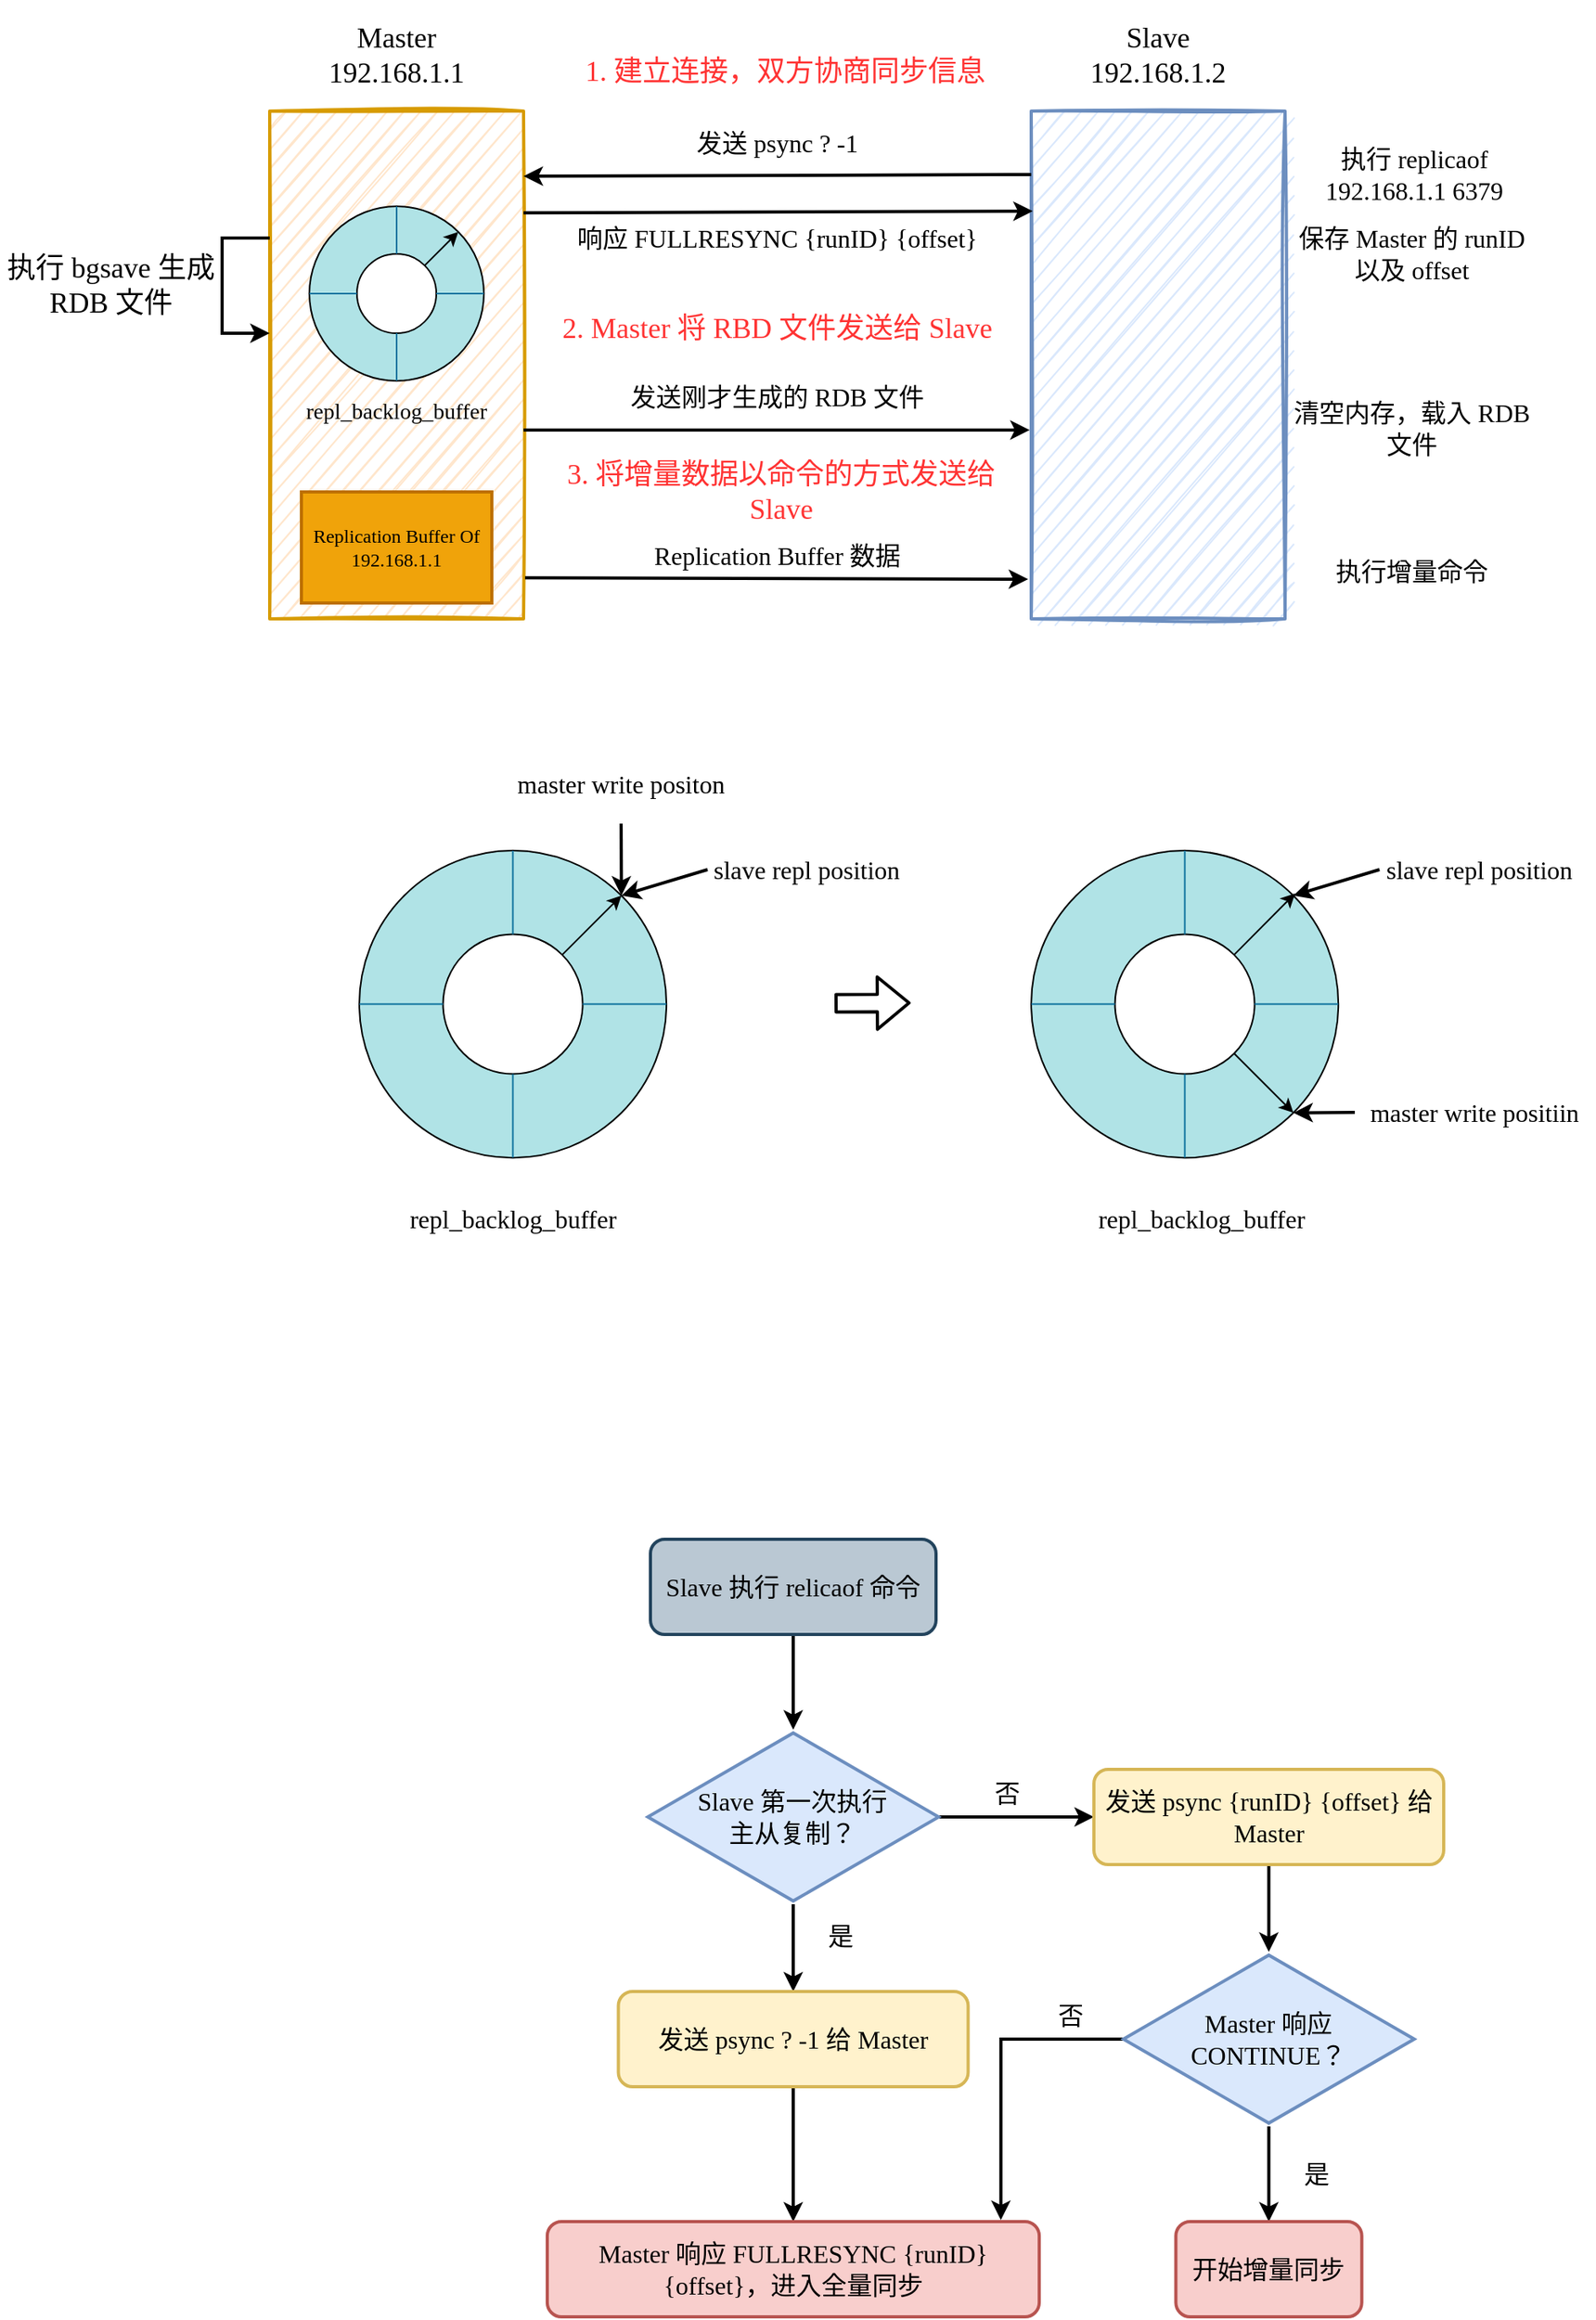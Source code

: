 <mxfile version="14.7.3" type="device"><diagram id="9yijNwmeTPOWz3k-6HV4" name="Page-1"><mxGraphModel dx="1826" dy="714" grid="0" gridSize="10" guides="1" tooltips="1" connect="1" arrows="1" fold="1" page="0" pageScale="1" pageWidth="827" pageHeight="1169" math="0" shadow="0"><root><mxCell id="0"/><mxCell id="1" parent="0"/><mxCell id="l-eCxCZaVUAuDO9uMA3t-1" value="" style="rounded=0;whiteSpace=wrap;html=1;strokeWidth=2;sketch=1;fillColor=#ffe6cc;strokeColor=#d79b00;" parent="1" vertex="1"><mxGeometry x="160" y="280" width="160" height="320" as="geometry"/></mxCell><mxCell id="l-eCxCZaVUAuDO9uMA3t-2" value="Master&lt;br&gt;192.168.1.1" style="text;html=1;strokeColor=none;fillColor=none;align=center;verticalAlign=middle;whiteSpace=wrap;rounded=0;fontSize=18;fontFamily=Comic Sans MS;" parent="1" vertex="1"><mxGeometry x="160" y="210" width="160" height="70" as="geometry"/></mxCell><mxCell id="l-eCxCZaVUAuDO9uMA3t-3" value="" style="rounded=0;whiteSpace=wrap;html=1;strokeWidth=2;sketch=1;fillColor=#dae8fc;strokeColor=#6c8ebf;" parent="1" vertex="1"><mxGeometry x="640" y="280" width="160" height="320" as="geometry"/></mxCell><mxCell id="l-eCxCZaVUAuDO9uMA3t-4" value="Slave&lt;br&gt;192.168.1.2" style="text;html=1;strokeColor=none;fillColor=none;align=center;verticalAlign=middle;whiteSpace=wrap;rounded=0;fontSize=18;fontFamily=Comic Sans MS;" parent="1" vertex="1"><mxGeometry x="640" y="210" width="160" height="70" as="geometry"/></mxCell><mxCell id="l-eCxCZaVUAuDO9uMA3t-5" value="" style="endArrow=classic;html=1;fontFamily=Comic Sans MS;fontSize=18;strokeWidth=2;exitX=0;exitY=0.125;exitDx=0;exitDy=0;exitPerimeter=0;" parent="1" source="l-eCxCZaVUAuDO9uMA3t-3" edge="1"><mxGeometry width="50" height="50" relative="1" as="geometry"><mxPoint x="600" y="321" as="sourcePoint"/><mxPoint x="320" y="321" as="targetPoint"/></mxGeometry></mxCell><mxCell id="l-eCxCZaVUAuDO9uMA3t-6" value="&lt;font color=&quot;#ff3333&quot;&gt;1. 建立连接，双方协商同步信息&lt;/font&gt;" style="text;html=1;strokeColor=none;fillColor=none;align=center;verticalAlign=middle;whiteSpace=wrap;rounded=0;fontFamily=Comic Sans MS;fontSize=18;" parent="1" vertex="1"><mxGeometry x="330" y="240" width="310" height="30" as="geometry"/></mxCell><mxCell id="l-eCxCZaVUAuDO9uMA3t-7" value="发送 psync ? -1" style="text;html=1;strokeColor=none;fillColor=none;align=center;verticalAlign=middle;whiteSpace=wrap;rounded=0;fontFamily=Comic Sans MS;fontSize=16;" parent="1" vertex="1"><mxGeometry x="320" y="280" width="320" height="40" as="geometry"/></mxCell><mxCell id="l-eCxCZaVUAuDO9uMA3t-8" value="" style="endArrow=classic;html=1;fontFamily=Comic Sans MS;fontSize=18;strokeWidth=2;exitX=1;exitY=0.188;exitDx=0;exitDy=0;entryX=0.006;entryY=0.197;entryDx=0;entryDy=0;exitPerimeter=0;entryPerimeter=0;" parent="1" target="l-eCxCZaVUAuDO9uMA3t-3" edge="1"><mxGeometry width="50" height="50" relative="1" as="geometry"><mxPoint x="320" y="344.16" as="sourcePoint"/><mxPoint x="599.04" y="344.16" as="targetPoint"/></mxGeometry></mxCell><mxCell id="l-eCxCZaVUAuDO9uMA3t-9" value="响应 FULLRESYNC {runID} {offset}" style="text;html=1;strokeColor=none;fillColor=none;align=center;verticalAlign=middle;whiteSpace=wrap;rounded=0;fontFamily=Comic Sans MS;fontSize=16;" parent="1" vertex="1"><mxGeometry x="320" y="340" width="320" height="40" as="geometry"/></mxCell><mxCell id="l-eCxCZaVUAuDO9uMA3t-10" style="edgeStyle=orthogonalEdgeStyle;rounded=0;orthogonalLoop=1;jettySize=auto;html=1;exitX=0;exitY=0.25;exitDx=0;exitDy=0;fontFamily=Comic Sans MS;fontSize=18;strokeWidth=2;" parent="1" source="l-eCxCZaVUAuDO9uMA3t-1" edge="1"><mxGeometry relative="1" as="geometry"><mxPoint x="160" y="420" as="targetPoint"/><Array as="points"><mxPoint x="130" y="360"/><mxPoint x="130" y="420"/><mxPoint x="160" y="420"/></Array></mxGeometry></mxCell><mxCell id="l-eCxCZaVUAuDO9uMA3t-11" value="执行 bgsave 生成 RDB 文件" style="text;html=1;strokeColor=none;fillColor=none;align=center;verticalAlign=middle;whiteSpace=wrap;rounded=0;fontFamily=Comic Sans MS;fontSize=18;" parent="1" vertex="1"><mxGeometry x="-10" y="360" width="140" height="60" as="geometry"/></mxCell><mxCell id="l-eCxCZaVUAuDO9uMA3t-12" value="" style="endArrow=classic;html=1;fontFamily=Comic Sans MS;fontSize=18;strokeWidth=2;entryX=-0.006;entryY=0.628;entryDx=0;entryDy=0;entryPerimeter=0;" parent="1" target="l-eCxCZaVUAuDO9uMA3t-3" edge="1"><mxGeometry width="50" height="50" relative="1" as="geometry"><mxPoint x="320" y="481" as="sourcePoint"/><mxPoint x="530" y="350" as="targetPoint"/></mxGeometry></mxCell><mxCell id="l-eCxCZaVUAuDO9uMA3t-13" value="&lt;font color=&quot;#ff3333&quot;&gt;2. Master 将 RBD 文件发送给 Slave&lt;/font&gt;" style="text;html=1;strokeColor=none;fillColor=none;align=center;verticalAlign=middle;whiteSpace=wrap;rounded=0;fontFamily=Comic Sans MS;fontSize=18;" parent="1" vertex="1"><mxGeometry x="325" y="402" width="310" height="30" as="geometry"/></mxCell><mxCell id="l-eCxCZaVUAuDO9uMA3t-14" value="发送刚才生成的 RDB 文件" style="text;html=1;strokeColor=none;fillColor=none;align=center;verticalAlign=middle;whiteSpace=wrap;rounded=0;fontFamily=Comic Sans MS;fontSize=16;" parent="1" vertex="1"><mxGeometry x="320" y="440" width="320" height="40" as="geometry"/></mxCell><mxCell id="l-eCxCZaVUAuDO9uMA3t-15" value="&lt;font color=&quot;#ff3333&quot;&gt;3. 将增量数据以命令的方式发送给 Slave&lt;/font&gt;" style="text;html=1;strokeColor=none;fillColor=none;align=center;verticalAlign=middle;whiteSpace=wrap;rounded=0;fontFamily=Comic Sans MS;fontSize=18;" parent="1" vertex="1"><mxGeometry x="325" y="500" width="315" height="40" as="geometry"/></mxCell><mxCell id="l-eCxCZaVUAuDO9uMA3t-16" value="" style="endArrow=classic;html=1;fontFamily=Comic Sans MS;fontSize=18;strokeWidth=2;exitX=1.006;exitY=0.919;exitDx=0;exitDy=0;exitPerimeter=0;entryX=-0.012;entryY=0.922;entryDx=0;entryDy=0;entryPerimeter=0;" parent="1" source="l-eCxCZaVUAuDO9uMA3t-1" target="l-eCxCZaVUAuDO9uMA3t-3" edge="1"><mxGeometry width="50" height="50" relative="1" as="geometry"><mxPoint x="480" y="390" as="sourcePoint"/><mxPoint x="530" y="340" as="targetPoint"/></mxGeometry></mxCell><mxCell id="l-eCxCZaVUAuDO9uMA3t-17" value="Replication Buffer 数据" style="text;html=1;strokeColor=none;fillColor=none;align=center;verticalAlign=middle;whiteSpace=wrap;rounded=0;fontFamily=Comic Sans MS;fontSize=16;" parent="1" vertex="1"><mxGeometry x="320" y="540" width="320" height="40" as="geometry"/></mxCell><mxCell id="l-eCxCZaVUAuDO9uMA3t-18" value="保存 Master 的 runID 以及 offset" style="text;html=1;strokeColor=none;fillColor=none;align=center;verticalAlign=middle;whiteSpace=wrap;rounded=0;fontFamily=Comic Sans MS;fontSize=16;" parent="1" vertex="1"><mxGeometry x="800" y="350" width="160" height="40" as="geometry"/></mxCell><mxCell id="l-eCxCZaVUAuDO9uMA3t-19" value="清空内存，载入 RDB 文件" style="text;html=1;strokeColor=none;fillColor=none;align=center;verticalAlign=middle;whiteSpace=wrap;rounded=0;fontFamily=Comic Sans MS;fontSize=16;" parent="1" vertex="1"><mxGeometry x="800" y="460" width="160" height="40" as="geometry"/></mxCell><mxCell id="l-eCxCZaVUAuDO9uMA3t-20" value="执行增量命令" style="text;html=1;strokeColor=none;fillColor=none;align=center;verticalAlign=middle;whiteSpace=wrap;rounded=0;fontFamily=Comic Sans MS;fontSize=16;" parent="1" vertex="1"><mxGeometry x="800" y="550" width="160" height="40" as="geometry"/></mxCell><mxCell id="l-eCxCZaVUAuDO9uMA3t-21" value="Replication Buffer Of 192.168.1.1" style="rounded=0;whiteSpace=wrap;html=1;strokeWidth=2;fontFamily=Comic Sans MS;fillColor=#f0a30a;strokeColor=#BD7000;fontColor=#000000;" parent="1" vertex="1"><mxGeometry x="180" y="520" width="120" height="70" as="geometry"/></mxCell><mxCell id="l-eCxCZaVUAuDO9uMA3t-40" value="" style="group" parent="1" vertex="1" connectable="0"><mxGeometry x="160" y="340" width="160" height="150" as="geometry"/></mxCell><mxCell id="l-eCxCZaVUAuDO9uMA3t-22" value="" style="ellipse;whiteSpace=wrap;html=1;aspect=fixed;sketch=0;fontFamily=Comic Sans MS;fontSize=16;strokeWidth=1;align=center;fillColor=#b0e3e6;" parent="l-eCxCZaVUAuDO9uMA3t-40" vertex="1"><mxGeometry x="25" width="110" height="110" as="geometry"/></mxCell><mxCell id="l-eCxCZaVUAuDO9uMA3t-38" style="edgeStyle=none;rounded=0;orthogonalLoop=1;jettySize=auto;html=1;exitX=1;exitY=0;exitDx=0;exitDy=0;entryX=1;entryY=0;entryDx=0;entryDy=0;fontFamily=Comic Sans MS;fontSize=16;strokeWidth=1;" parent="l-eCxCZaVUAuDO9uMA3t-40" source="l-eCxCZaVUAuDO9uMA3t-23" target="l-eCxCZaVUAuDO9uMA3t-22" edge="1"><mxGeometry relative="1" as="geometry"/></mxCell><mxCell id="l-eCxCZaVUAuDO9uMA3t-23" value="" style="ellipse;whiteSpace=wrap;html=1;aspect=fixed;sketch=0;fontFamily=Comic Sans MS;fontSize=16;strokeWidth=1;align=center;" parent="l-eCxCZaVUAuDO9uMA3t-40" vertex="1"><mxGeometry x="55" y="30" width="50" height="50" as="geometry"/></mxCell><mxCell id="l-eCxCZaVUAuDO9uMA3t-33" value="" style="endArrow=none;html=1;fontFamily=Comic Sans MS;fontSize=16;strokeWidth=1;fillColor=#b1ddf0;strokeColor=#10739e;exitX=0.5;exitY=0;exitDx=0;exitDy=0;entryX=0.5;entryY=0;entryDx=0;entryDy=0;" parent="l-eCxCZaVUAuDO9uMA3t-40" source="l-eCxCZaVUAuDO9uMA3t-23" target="l-eCxCZaVUAuDO9uMA3t-22" edge="1"><mxGeometry width="50" height="50" relative="1" as="geometry"><mxPoint x="175" y="-20" as="sourcePoint"/><mxPoint x="225" y="-70" as="targetPoint"/></mxGeometry></mxCell><mxCell id="l-eCxCZaVUAuDO9uMA3t-34" value="" style="endArrow=none;html=1;fontFamily=Comic Sans MS;fontSize=16;strokeWidth=1;fillColor=#b1ddf0;strokeColor=#10739e;exitX=1;exitY=0.5;exitDx=0;exitDy=0;" parent="l-eCxCZaVUAuDO9uMA3t-40" source="l-eCxCZaVUAuDO9uMA3t-23" edge="1"><mxGeometry width="50" height="50" relative="1" as="geometry"><mxPoint x="90" y="40" as="sourcePoint"/><mxPoint x="135" y="55" as="targetPoint"/></mxGeometry></mxCell><mxCell id="l-eCxCZaVUAuDO9uMA3t-35" value="" style="endArrow=none;html=1;fontFamily=Comic Sans MS;fontSize=16;strokeWidth=1;fillColor=#b1ddf0;strokeColor=#10739e;exitX=0.5;exitY=1;exitDx=0;exitDy=0;" parent="l-eCxCZaVUAuDO9uMA3t-40" source="l-eCxCZaVUAuDO9uMA3t-23" edge="1"><mxGeometry width="50" height="50" relative="1" as="geometry"><mxPoint x="115" y="65" as="sourcePoint"/><mxPoint x="80" y="110" as="targetPoint"/></mxGeometry></mxCell><mxCell id="l-eCxCZaVUAuDO9uMA3t-36" value="" style="endArrow=none;html=1;fontFamily=Comic Sans MS;fontSize=16;strokeWidth=1;fillColor=#b1ddf0;strokeColor=#10739e;exitX=0;exitY=0.5;exitDx=0;exitDy=0;" parent="l-eCxCZaVUAuDO9uMA3t-40" source="l-eCxCZaVUAuDO9uMA3t-23" target="l-eCxCZaVUAuDO9uMA3t-22" edge="1"><mxGeometry width="50" height="50" relative="1" as="geometry"><mxPoint x="125" y="75" as="sourcePoint"/><mxPoint x="155" y="75" as="targetPoint"/></mxGeometry></mxCell><mxCell id="l-eCxCZaVUAuDO9uMA3t-39" value="repl_backlog_buffer" style="text;html=1;strokeColor=none;fillColor=none;align=center;verticalAlign=middle;whiteSpace=wrap;rounded=0;fontFamily=Comic Sans MS;fontSize=14;" parent="l-eCxCZaVUAuDO9uMA3t-40" vertex="1"><mxGeometry y="110" width="160" height="40" as="geometry"/></mxCell><mxCell id="gfamu7UFsHSifyXaZJFm-2" value="执行 replicaof 192.168.1.1 6379" style="text;html=1;strokeColor=none;fillColor=none;align=center;verticalAlign=middle;whiteSpace=wrap;rounded=0;fontFamily=Comic Sans MS;fontSize=16;" vertex="1" parent="1"><mxGeometry x="800" y="300" width="163" height="40" as="geometry"/></mxCell><mxCell id="gfamu7UFsHSifyXaZJFm-4" value="" style="ellipse;whiteSpace=wrap;html=1;aspect=fixed;sketch=0;fontFamily=Comic Sans MS;fontSize=16;strokeWidth=1;align=center;fillColor=#b0e3e6;" vertex="1" parent="1"><mxGeometry x="216.469" y="746" width="193.6" height="193.6" as="geometry"/></mxCell><mxCell id="gfamu7UFsHSifyXaZJFm-5" style="edgeStyle=none;rounded=0;orthogonalLoop=1;jettySize=auto;html=1;exitX=1;exitY=0;exitDx=0;exitDy=0;entryX=1;entryY=0;entryDx=0;entryDy=0;fontFamily=Comic Sans MS;fontSize=16;strokeWidth=1;" edge="1" parent="1" source="gfamu7UFsHSifyXaZJFm-6" target="gfamu7UFsHSifyXaZJFm-4"><mxGeometry x="156" y="746" as="geometry"/></mxCell><mxCell id="gfamu7UFsHSifyXaZJFm-6" value="" style="ellipse;whiteSpace=wrap;html=1;aspect=fixed;sketch=0;fontFamily=Comic Sans MS;fontSize=16;strokeWidth=1;align=center;" vertex="1" parent="1"><mxGeometry x="269.271" y="798.8" width="88" height="88" as="geometry"/></mxCell><mxCell id="gfamu7UFsHSifyXaZJFm-7" value="" style="endArrow=none;html=1;fontFamily=Comic Sans MS;fontSize=16;strokeWidth=1;fillColor=#b1ddf0;strokeColor=#10739e;exitX=0.5;exitY=0;exitDx=0;exitDy=0;entryX=0.5;entryY=0;entryDx=0;entryDy=0;" edge="1" parent="1" source="gfamu7UFsHSifyXaZJFm-6" target="gfamu7UFsHSifyXaZJFm-4"><mxGeometry x="156" y="746" width="50" height="50" as="geometry"><mxPoint x="579.281" y="710.8" as="sourcePoint"/><mxPoint x="700.219" y="622.8" as="targetPoint"/></mxGeometry></mxCell><mxCell id="gfamu7UFsHSifyXaZJFm-9" value="" style="endArrow=none;html=1;fontFamily=Comic Sans MS;fontSize=16;strokeWidth=1;fillColor=#b1ddf0;strokeColor=#10739e;exitX=0.5;exitY=1;exitDx=0;exitDy=0;entryX=0.5;entryY=1;entryDx=0;entryDy=0;" edge="1" parent="1" source="gfamu7UFsHSifyXaZJFm-6" target="gfamu7UFsHSifyXaZJFm-4"><mxGeometry x="156" y="746" width="50" height="50" as="geometry"><mxPoint x="434.156" y="860.4" as="sourcePoint"/><mxPoint x="349.5" y="939.6" as="targetPoint"/></mxGeometry></mxCell><mxCell id="gfamu7UFsHSifyXaZJFm-10" value="" style="endArrow=none;html=1;fontFamily=Comic Sans MS;fontSize=16;strokeWidth=1;fillColor=#b1ddf0;strokeColor=#10739e;exitX=0;exitY=0.5;exitDx=0;exitDy=0;" edge="1" parent="1" source="gfamu7UFsHSifyXaZJFm-6" target="gfamu7UFsHSifyXaZJFm-4"><mxGeometry x="156" y="746" width="50" height="50" as="geometry"><mxPoint x="458.344" y="878" as="sourcePoint"/><mxPoint x="530.906" y="878" as="targetPoint"/></mxGeometry></mxCell><mxCell id="gfamu7UFsHSifyXaZJFm-11" value="repl_backlog_buffer" style="text;html=1;strokeColor=none;fillColor=none;align=center;verticalAlign=middle;whiteSpace=wrap;rounded=0;fontFamily=Comic Sans MS;fontSize=16;" vertex="1" parent="1"><mxGeometry x="119.77" y="943" width="387" height="70.4" as="geometry"/></mxCell><mxCell id="gfamu7UFsHSifyXaZJFm-12" value="" style="endArrow=none;html=1;fontFamily=Comic Sans MS;fontSize=16;strokeWidth=1;fillColor=#b1ddf0;strokeColor=#10739e;exitX=1;exitY=0.5;exitDx=0;exitDy=0;entryX=1;entryY=0.5;entryDx=0;entryDy=0;" edge="1" parent="1" source="gfamu7UFsHSifyXaZJFm-6" target="gfamu7UFsHSifyXaZJFm-4"><mxGeometry x="166" y="756" width="50" height="50" as="geometry"><mxPoint x="323.271" y="896.8" as="sourcePoint"/><mxPoint x="323.269" y="949.6" as="targetPoint"/></mxGeometry></mxCell><mxCell id="gfamu7UFsHSifyXaZJFm-15" style="edgeStyle=none;rounded=0;orthogonalLoop=1;jettySize=auto;html=1;exitX=0.5;exitY=1;exitDx=0;exitDy=0;entryX=1;entryY=0;entryDx=0;entryDy=0;fontSize=16;strokeWidth=2;" edge="1" parent="1" source="gfamu7UFsHSifyXaZJFm-13" target="gfamu7UFsHSifyXaZJFm-4"><mxGeometry relative="1" as="geometry"/></mxCell><mxCell id="gfamu7UFsHSifyXaZJFm-13" value="master write positon" style="text;html=1;strokeColor=none;fillColor=none;align=center;verticalAlign=middle;whiteSpace=wrap;rounded=0;fontFamily=Comic Sans MS;fontSize=16;" vertex="1" parent="1"><mxGeometry x="306" y="679" width="151" height="50" as="geometry"/></mxCell><mxCell id="gfamu7UFsHSifyXaZJFm-16" style="edgeStyle=none;rounded=0;orthogonalLoop=1;jettySize=auto;html=1;exitX=0;exitY=0.5;exitDx=0;exitDy=0;entryX=1;entryY=0;entryDx=0;entryDy=0;fontSize=16;strokeWidth=2;" edge="1" parent="1" source="gfamu7UFsHSifyXaZJFm-14" target="gfamu7UFsHSifyXaZJFm-4"><mxGeometry relative="1" as="geometry"/></mxCell><mxCell id="gfamu7UFsHSifyXaZJFm-14" value="slave repl position" style="text;html=1;strokeColor=none;fillColor=none;align=center;verticalAlign=middle;whiteSpace=wrap;rounded=0;fontFamily=Comic Sans MS;fontSize=16;" vertex="1" parent="1"><mxGeometry x="436" y="738" width="125" height="40" as="geometry"/></mxCell><mxCell id="gfamu7UFsHSifyXaZJFm-17" value="" style="ellipse;whiteSpace=wrap;html=1;aspect=fixed;sketch=0;fontFamily=Comic Sans MS;fontSize=16;strokeWidth=1;align=center;fillColor=#b0e3e6;" vertex="1" parent="1"><mxGeometry x="639.999" y="746" width="193.6" height="193.6" as="geometry"/></mxCell><mxCell id="gfamu7UFsHSifyXaZJFm-28" style="edgeStyle=none;rounded=0;orthogonalLoop=1;jettySize=auto;html=1;exitX=1;exitY=1;exitDx=0;exitDy=0;entryX=1;entryY=1;entryDx=0;entryDy=0;fontSize=16;strokeWidth=1;" edge="1" parent="1" source="gfamu7UFsHSifyXaZJFm-19" target="gfamu7UFsHSifyXaZJFm-17"><mxGeometry relative="1" as="geometry"/></mxCell><mxCell id="gfamu7UFsHSifyXaZJFm-19" value="" style="ellipse;whiteSpace=wrap;html=1;aspect=fixed;sketch=0;fontFamily=Comic Sans MS;fontSize=16;strokeWidth=1;align=center;" vertex="1" parent="1"><mxGeometry x="692.801" y="798.8" width="88" height="88" as="geometry"/></mxCell><mxCell id="gfamu7UFsHSifyXaZJFm-20" value="" style="endArrow=none;html=1;fontFamily=Comic Sans MS;fontSize=16;strokeWidth=1;fillColor=#b1ddf0;strokeColor=#10739e;exitX=0.5;exitY=0;exitDx=0;exitDy=0;entryX=0.5;entryY=0;entryDx=0;entryDy=0;" edge="1" parent="1" source="gfamu7UFsHSifyXaZJFm-19" target="gfamu7UFsHSifyXaZJFm-17"><mxGeometry x="579.53" y="746" width="50" height="50" as="geometry"><mxPoint x="1002.811" y="710.8" as="sourcePoint"/><mxPoint x="1123.749" y="622.8" as="targetPoint"/></mxGeometry></mxCell><mxCell id="gfamu7UFsHSifyXaZJFm-21" value="" style="endArrow=none;html=1;fontFamily=Comic Sans MS;fontSize=16;strokeWidth=1;fillColor=#b1ddf0;strokeColor=#10739e;exitX=0.5;exitY=1;exitDx=0;exitDy=0;entryX=0.5;entryY=1;entryDx=0;entryDy=0;" edge="1" parent="1" source="gfamu7UFsHSifyXaZJFm-19" target="gfamu7UFsHSifyXaZJFm-17"><mxGeometry x="579.53" y="746" width="50" height="50" as="geometry"><mxPoint x="857.686" y="860.4" as="sourcePoint"/><mxPoint x="773.03" y="939.6" as="targetPoint"/></mxGeometry></mxCell><mxCell id="gfamu7UFsHSifyXaZJFm-22" value="" style="endArrow=none;html=1;fontFamily=Comic Sans MS;fontSize=16;strokeWidth=1;fillColor=#b1ddf0;strokeColor=#10739e;exitX=0;exitY=0.5;exitDx=0;exitDy=0;" edge="1" parent="1" source="gfamu7UFsHSifyXaZJFm-19" target="gfamu7UFsHSifyXaZJFm-17"><mxGeometry x="579.53" y="746" width="50" height="50" as="geometry"><mxPoint x="881.874" y="878" as="sourcePoint"/><mxPoint x="954.436" y="878" as="targetPoint"/></mxGeometry></mxCell><mxCell id="gfamu7UFsHSifyXaZJFm-23" value="" style="endArrow=none;html=1;fontFamily=Comic Sans MS;fontSize=16;strokeWidth=1;fillColor=#b1ddf0;strokeColor=#10739e;exitX=1;exitY=0.5;exitDx=0;exitDy=0;entryX=1;entryY=0.5;entryDx=0;entryDy=0;" edge="1" parent="1" source="gfamu7UFsHSifyXaZJFm-19" target="gfamu7UFsHSifyXaZJFm-17"><mxGeometry x="589.53" y="756" width="50" height="50" as="geometry"><mxPoint x="746.801" y="896.8" as="sourcePoint"/><mxPoint x="746.799" y="949.6" as="targetPoint"/></mxGeometry></mxCell><mxCell id="gfamu7UFsHSifyXaZJFm-30" style="edgeStyle=none;rounded=0;orthogonalLoop=1;jettySize=auto;html=1;exitX=0;exitY=0.5;exitDx=0;exitDy=0;entryX=1;entryY=1;entryDx=0;entryDy=0;fontSize=16;strokeWidth=2;" edge="1" parent="1" source="gfamu7UFsHSifyXaZJFm-25" target="gfamu7UFsHSifyXaZJFm-17"><mxGeometry relative="1" as="geometry"/></mxCell><mxCell id="gfamu7UFsHSifyXaZJFm-25" value="master write positiin" style="text;html=1;strokeColor=none;fillColor=none;align=center;verticalAlign=middle;whiteSpace=wrap;rounded=0;fontFamily=Comic Sans MS;fontSize=16;" vertex="1" parent="1"><mxGeometry x="844" y="891" width="151" height="40" as="geometry"/></mxCell><mxCell id="gfamu7UFsHSifyXaZJFm-26" style="edgeStyle=none;rounded=0;orthogonalLoop=1;jettySize=auto;html=1;exitX=0;exitY=0.5;exitDx=0;exitDy=0;entryX=1;entryY=0;entryDx=0;entryDy=0;fontSize=16;strokeWidth=2;" edge="1" parent="1" source="gfamu7UFsHSifyXaZJFm-27" target="gfamu7UFsHSifyXaZJFm-17"><mxGeometry relative="1" as="geometry"/></mxCell><mxCell id="gfamu7UFsHSifyXaZJFm-27" value="slave repl position" style="text;html=1;strokeColor=none;fillColor=none;align=center;verticalAlign=middle;whiteSpace=wrap;rounded=0;fontFamily=Comic Sans MS;fontSize=16;" vertex="1" parent="1"><mxGeometry x="859.53" y="738" width="125" height="40" as="geometry"/></mxCell><mxCell id="gfamu7UFsHSifyXaZJFm-29" style="edgeStyle=none;rounded=0;orthogonalLoop=1;jettySize=auto;html=1;exitX=1;exitY=0;exitDx=0;exitDy=0;entryX=1;entryY=0;entryDx=0;entryDy=0;fontFamily=Comic Sans MS;fontSize=16;strokeWidth=1;" edge="1" parent="1" source="gfamu7UFsHSifyXaZJFm-19"><mxGeometry x="580.62" y="744.65" as="geometry"><mxPoint x="769.004" y="810.337" as="sourcePoint"/><mxPoint x="806.337" y="773.002" as="targetPoint"/></mxGeometry></mxCell><mxCell id="gfamu7UFsHSifyXaZJFm-31" value="repl_backlog_buffer" style="text;html=1;strokeColor=none;fillColor=none;align=center;verticalAlign=middle;whiteSpace=wrap;rounded=0;fontFamily=Comic Sans MS;fontSize=16;" vertex="1" parent="1"><mxGeometry x="554" y="943" width="387" height="70.4" as="geometry"/></mxCell><mxCell id="gfamu7UFsHSifyXaZJFm-32" value="" style="shape=flexArrow;endArrow=classic;html=1;fontSize=16;strokeWidth=2;" edge="1" parent="1"><mxGeometry width="50" height="50" relative="1" as="geometry"><mxPoint x="516" y="842.3" as="sourcePoint"/><mxPoint x="564" y="842" as="targetPoint"/></mxGeometry></mxCell><mxCell id="gfamu7UFsHSifyXaZJFm-35" style="edgeStyle=none;rounded=0;orthogonalLoop=1;jettySize=auto;html=1;exitX=0.5;exitY=1;exitDx=0;exitDy=0;fontFamily=Comic Sans MS;fontSize=16;strokeWidth=2;" edge="1" parent="1" source="gfamu7UFsHSifyXaZJFm-33" target="gfamu7UFsHSifyXaZJFm-34"><mxGeometry relative="1" as="geometry"/></mxCell><mxCell id="gfamu7UFsHSifyXaZJFm-33" value="Slave 执行 relicaof 命令" style="rounded=1;whiteSpace=wrap;html=1;fontSize=16;strokeWidth=2;fontFamily=Comic Sans MS;fillColor=#bac8d3;strokeColor=#23445d;" vertex="1" parent="1"><mxGeometry x="400" y="1180" width="180" height="60" as="geometry"/></mxCell><mxCell id="gfamu7UFsHSifyXaZJFm-37" value="" style="edgeStyle=none;rounded=0;orthogonalLoop=1;jettySize=auto;html=1;fontFamily=Comic Sans MS;fontSize=16;strokeWidth=2;" edge="1" parent="1" source="gfamu7UFsHSifyXaZJFm-34" target="gfamu7UFsHSifyXaZJFm-36"><mxGeometry relative="1" as="geometry"/></mxCell><mxCell id="gfamu7UFsHSifyXaZJFm-44" value="" style="edgeStyle=none;rounded=0;orthogonalLoop=1;jettySize=auto;html=1;fontFamily=Comic Sans MS;fontSize=16;strokeWidth=2;" edge="1" parent="1" source="gfamu7UFsHSifyXaZJFm-34" target="gfamu7UFsHSifyXaZJFm-42"><mxGeometry relative="1" as="geometry"/></mxCell><mxCell id="gfamu7UFsHSifyXaZJFm-34" value="&lt;span&gt;Slave 第一次执行&lt;br&gt;主从复制？&lt;/span&gt;" style="html=1;whiteSpace=wrap;aspect=fixed;shape=isoRectangle;fontFamily=Comic Sans MS;fontSize=16;strokeWidth=2;fillColor=#dae8fc;strokeColor=#6c8ebf;" vertex="1" parent="1"><mxGeometry x="398.33" y="1300" width="183.34" height="110" as="geometry"/></mxCell><mxCell id="gfamu7UFsHSifyXaZJFm-39" style="edgeStyle=none;rounded=0;orthogonalLoop=1;jettySize=auto;html=1;exitX=0.5;exitY=1;exitDx=0;exitDy=0;fontFamily=Comic Sans MS;fontSize=16;strokeWidth=2;" edge="1" parent="1" source="gfamu7UFsHSifyXaZJFm-36" target="gfamu7UFsHSifyXaZJFm-38"><mxGeometry relative="1" as="geometry"/></mxCell><mxCell id="gfamu7UFsHSifyXaZJFm-36" value="发送 psync {runID} {offset} 给 Master" style="rounded=1;whiteSpace=wrap;html=1;fontSize=16;strokeWidth=2;fontFamily=Comic Sans MS;fillColor=#fff2cc;strokeColor=#d6b656;" vertex="1" parent="1"><mxGeometry x="679.53" y="1325" width="220.47" height="60" as="geometry"/></mxCell><mxCell id="gfamu7UFsHSifyXaZJFm-41" value="" style="edgeStyle=none;rounded=0;orthogonalLoop=1;jettySize=auto;html=1;fontFamily=Comic Sans MS;fontSize=16;strokeWidth=2;" edge="1" parent="1" source="gfamu7UFsHSifyXaZJFm-38" target="gfamu7UFsHSifyXaZJFm-40"><mxGeometry relative="1" as="geometry"/></mxCell><mxCell id="gfamu7UFsHSifyXaZJFm-47" value="" style="edgeStyle=orthogonalEdgeStyle;rounded=0;orthogonalLoop=1;jettySize=auto;html=1;fontFamily=Comic Sans MS;fontSize=16;strokeWidth=2;entryX=0.922;entryY=-0.017;entryDx=0;entryDy=0;entryPerimeter=0;" edge="1" parent="1" source="gfamu7UFsHSifyXaZJFm-38" target="gfamu7UFsHSifyXaZJFm-43"><mxGeometry relative="1" as="geometry"/></mxCell><mxCell id="gfamu7UFsHSifyXaZJFm-38" value="Master 响应 CONTINUE？" style="html=1;whiteSpace=wrap;aspect=fixed;shape=isoRectangle;fontFamily=Comic Sans MS;fontSize=16;strokeWidth=2;fillColor=#dae8fc;strokeColor=#6c8ebf;" vertex="1" parent="1"><mxGeometry x="698.1" y="1440" width="183.34" height="110" as="geometry"/></mxCell><mxCell id="gfamu7UFsHSifyXaZJFm-40" value="开始增量同步" style="rounded=1;whiteSpace=wrap;html=1;fontSize=16;strokeWidth=2;fontFamily=Comic Sans MS;fillColor=#f8cecc;strokeColor=#b85450;" vertex="1" parent="1"><mxGeometry x="731.17" y="1610" width="117.2" height="60" as="geometry"/></mxCell><mxCell id="gfamu7UFsHSifyXaZJFm-45" style="edgeStyle=none;rounded=0;orthogonalLoop=1;jettySize=auto;html=1;exitX=0.5;exitY=1;exitDx=0;exitDy=0;fontFamily=Comic Sans MS;fontSize=16;strokeWidth=2;" edge="1" parent="1" source="gfamu7UFsHSifyXaZJFm-42" target="gfamu7UFsHSifyXaZJFm-43"><mxGeometry relative="1" as="geometry"/></mxCell><mxCell id="gfamu7UFsHSifyXaZJFm-42" value="发送 psync ? -1 给 Master" style="rounded=1;whiteSpace=wrap;html=1;fontSize=16;strokeWidth=2;fontFamily=Comic Sans MS;fillColor=#fff2cc;strokeColor=#d6b656;" vertex="1" parent="1"><mxGeometry x="379.77" y="1465" width="220.47" height="60" as="geometry"/></mxCell><mxCell id="gfamu7UFsHSifyXaZJFm-43" value="Master 响应 FULLRESYNC {runID} {offset}，进入全量同步" style="rounded=1;whiteSpace=wrap;html=1;fontSize=16;strokeWidth=2;fontFamily=Comic Sans MS;fillColor=#f8cecc;strokeColor=#b85450;" vertex="1" parent="1"><mxGeometry x="334.95" y="1610" width="310.11" height="60" as="geometry"/></mxCell><mxCell id="gfamu7UFsHSifyXaZJFm-48" value="是" style="text;html=1;strokeColor=none;fillColor=none;align=center;verticalAlign=middle;whiteSpace=wrap;rounded=0;fontFamily=Comic Sans MS;fontSize=16;" vertex="1" parent="1"><mxGeometry x="800" y="1570" width="40" height="20" as="geometry"/></mxCell><mxCell id="gfamu7UFsHSifyXaZJFm-49" value="否" style="text;html=1;strokeColor=none;fillColor=none;align=center;verticalAlign=middle;whiteSpace=wrap;rounded=0;fontFamily=Comic Sans MS;fontSize=16;" vertex="1" parent="1"><mxGeometry x="645.06" y="1470" width="40" height="20" as="geometry"/></mxCell><mxCell id="gfamu7UFsHSifyXaZJFm-50" value="否" style="text;html=1;strokeColor=none;fillColor=none;align=center;verticalAlign=middle;whiteSpace=wrap;rounded=0;fontFamily=Comic Sans MS;fontSize=16;" vertex="1" parent="1"><mxGeometry x="605.06" y="1330" width="40" height="20" as="geometry"/></mxCell><mxCell id="gfamu7UFsHSifyXaZJFm-51" value="是" style="text;html=1;strokeColor=none;fillColor=none;align=center;verticalAlign=middle;whiteSpace=wrap;rounded=0;fontFamily=Comic Sans MS;fontSize=16;" vertex="1" parent="1"><mxGeometry x="500" y="1420" width="40" height="20" as="geometry"/></mxCell></root></mxGraphModel></diagram></mxfile>